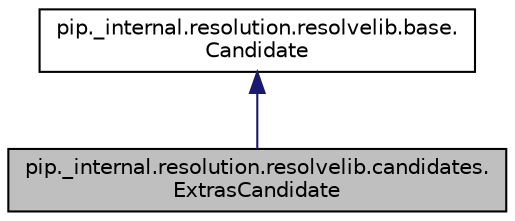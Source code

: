 digraph "pip._internal.resolution.resolvelib.candidates.ExtrasCandidate"
{
 // LATEX_PDF_SIZE
  edge [fontname="Helvetica",fontsize="10",labelfontname="Helvetica",labelfontsize="10"];
  node [fontname="Helvetica",fontsize="10",shape=record];
  Node1 [label="pip._internal.resolution.resolvelib.candidates.\lExtrasCandidate",height=0.2,width=0.4,color="black", fillcolor="grey75", style="filled", fontcolor="black",tooltip=" "];
  Node2 -> Node1 [dir="back",color="midnightblue",fontsize="10",style="solid"];
  Node2 [label="pip._internal.resolution.resolvelib.base.\lCandidate",height=0.2,width=0.4,color="black", fillcolor="white", style="filled",URL="$classpip_1_1__internal_1_1resolution_1_1resolvelib_1_1base_1_1_candidate.html",tooltip=" "];
}
